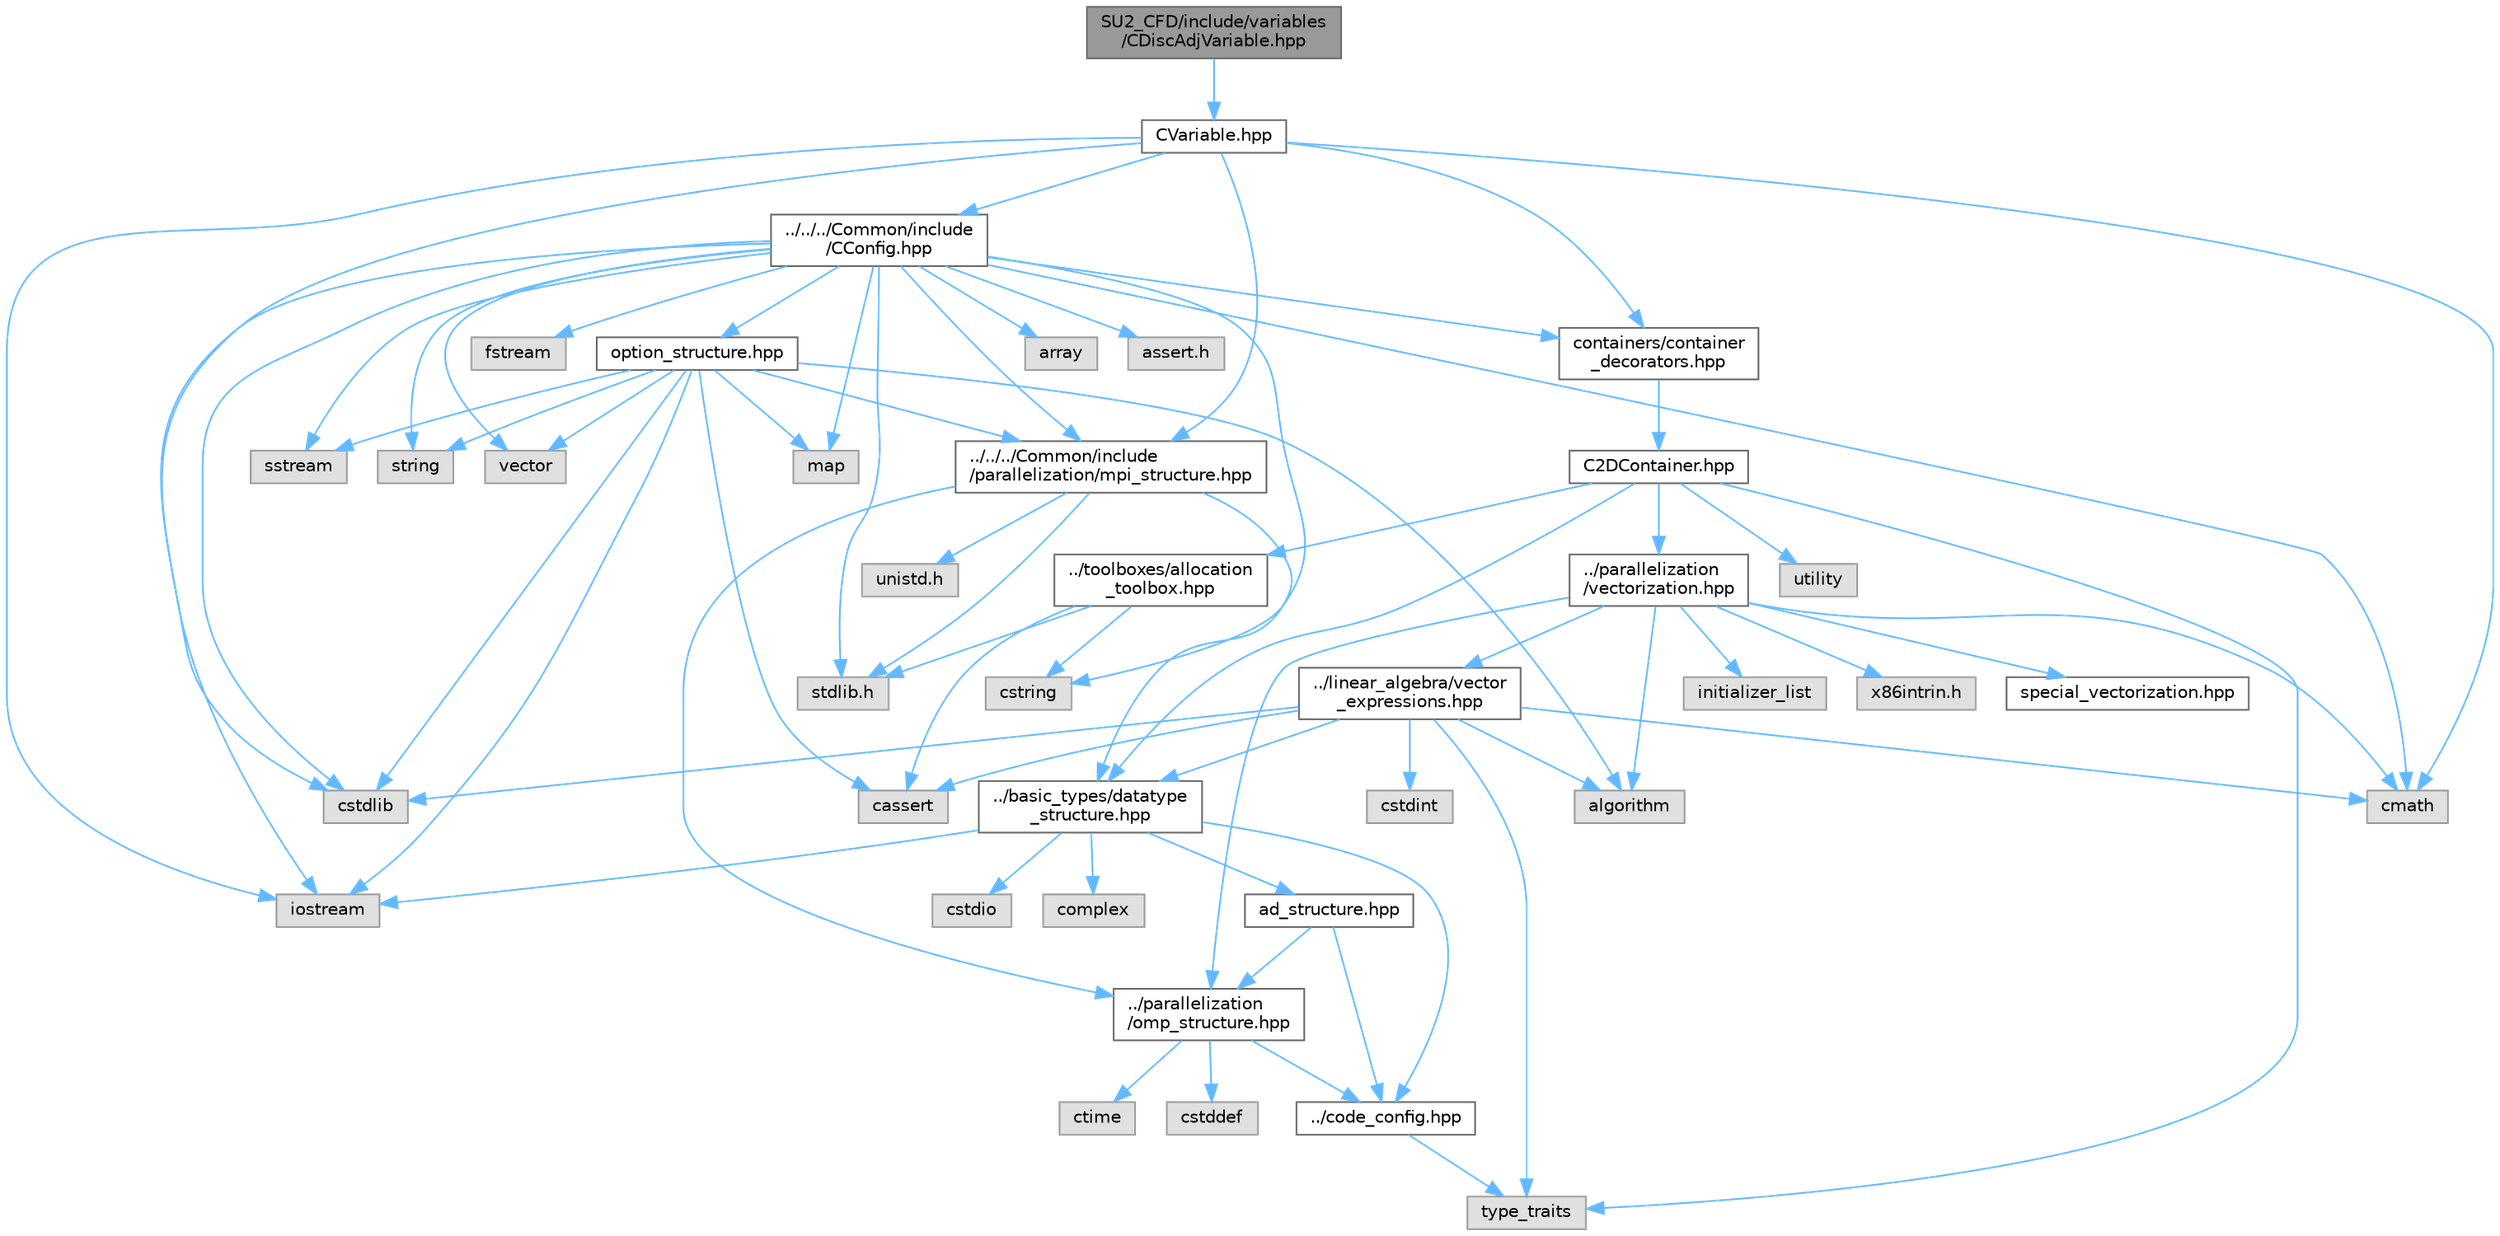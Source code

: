 digraph "SU2_CFD/include/variables/CDiscAdjVariable.hpp"
{
 // LATEX_PDF_SIZE
  bgcolor="transparent";
  edge [fontname=Helvetica,fontsize=10,labelfontname=Helvetica,labelfontsize=10];
  node [fontname=Helvetica,fontsize=10,shape=box,height=0.2,width=0.4];
  Node1 [id="Node000001",label="SU2_CFD/include/variables\l/CDiscAdjVariable.hpp",height=0.2,width=0.4,color="gray40", fillcolor="grey60", style="filled", fontcolor="black",tooltip="Main class for defining the variables of the adjoint solver."];
  Node1 -> Node2 [id="edge1_Node000001_Node000002",color="steelblue1",style="solid",tooltip=" "];
  Node2 [id="Node000002",label="CVariable.hpp",height=0.2,width=0.4,color="grey40", fillcolor="white", style="filled",URL="$CVariable_8hpp.html",tooltip="Declaration and inlines of the parent class for defining problem variables, function definitions in f..."];
  Node2 -> Node3 [id="edge2_Node000002_Node000003",color="steelblue1",style="solid",tooltip=" "];
  Node3 [id="Node000003",label="../../../Common/include\l/parallelization/mpi_structure.hpp",height=0.2,width=0.4,color="grey40", fillcolor="white", style="filled",URL="$mpi__structure_8hpp.html",tooltip="Headers of the mpi interface for generalized datatypes. The subroutines and functions are in the mpi_..."];
  Node3 -> Node4 [id="edge3_Node000003_Node000004",color="steelblue1",style="solid",tooltip=" "];
  Node4 [id="Node000004",label="stdlib.h",height=0.2,width=0.4,color="grey60", fillcolor="#E0E0E0", style="filled",tooltip=" "];
  Node3 -> Node5 [id="edge4_Node000003_Node000005",color="steelblue1",style="solid",tooltip=" "];
  Node5 [id="Node000005",label="../basic_types/datatype\l_structure.hpp",height=0.2,width=0.4,color="grey40", fillcolor="white", style="filled",URL="$datatype__structure_8hpp.html",tooltip="Headers for generalized datatypes, defines an interface for AD types."];
  Node5 -> Node6 [id="edge5_Node000005_Node000006",color="steelblue1",style="solid",tooltip=" "];
  Node6 [id="Node000006",label="iostream",height=0.2,width=0.4,color="grey60", fillcolor="#E0E0E0", style="filled",tooltip=" "];
  Node5 -> Node7 [id="edge6_Node000005_Node000007",color="steelblue1",style="solid",tooltip=" "];
  Node7 [id="Node000007",label="complex",height=0.2,width=0.4,color="grey60", fillcolor="#E0E0E0", style="filled",tooltip=" "];
  Node5 -> Node8 [id="edge7_Node000005_Node000008",color="steelblue1",style="solid",tooltip=" "];
  Node8 [id="Node000008",label="cstdio",height=0.2,width=0.4,color="grey60", fillcolor="#E0E0E0", style="filled",tooltip=" "];
  Node5 -> Node9 [id="edge8_Node000005_Node000009",color="steelblue1",style="solid",tooltip=" "];
  Node9 [id="Node000009",label="../code_config.hpp",height=0.2,width=0.4,color="grey40", fillcolor="white", style="filled",URL="$code__config_8hpp.html",tooltip="Header file for collecting common macros, definitions and type configurations."];
  Node9 -> Node10 [id="edge9_Node000009_Node000010",color="steelblue1",style="solid",tooltip=" "];
  Node10 [id="Node000010",label="type_traits",height=0.2,width=0.4,color="grey60", fillcolor="#E0E0E0", style="filled",tooltip=" "];
  Node5 -> Node11 [id="edge10_Node000005_Node000011",color="steelblue1",style="solid",tooltip=" "];
  Node11 [id="Node000011",label="ad_structure.hpp",height=0.2,width=0.4,color="grey40", fillcolor="white", style="filled",URL="$ad__structure_8hpp.html",tooltip="Main routines for the algorithmic differentiation (AD) structure."];
  Node11 -> Node9 [id="edge11_Node000011_Node000009",color="steelblue1",style="solid",tooltip=" "];
  Node11 -> Node12 [id="edge12_Node000011_Node000012",color="steelblue1",style="solid",tooltip=" "];
  Node12 [id="Node000012",label="../parallelization\l/omp_structure.hpp",height=0.2,width=0.4,color="grey40", fillcolor="white", style="filled",URL="$omp__structure_8hpp.html",tooltip="OpenMP interface header, provides compatibility functions if the code is built without OpenMP support..."];
  Node12 -> Node13 [id="edge13_Node000012_Node000013",color="steelblue1",style="solid",tooltip=" "];
  Node13 [id="Node000013",label="cstddef",height=0.2,width=0.4,color="grey60", fillcolor="#E0E0E0", style="filled",tooltip=" "];
  Node12 -> Node9 [id="edge14_Node000012_Node000009",color="steelblue1",style="solid",tooltip=" "];
  Node12 -> Node14 [id="edge15_Node000012_Node000014",color="steelblue1",style="solid",tooltip=" "];
  Node14 [id="Node000014",label="ctime",height=0.2,width=0.4,color="grey60", fillcolor="#E0E0E0", style="filled",tooltip=" "];
  Node3 -> Node15 [id="edge16_Node000003_Node000015",color="steelblue1",style="solid",tooltip=" "];
  Node15 [id="Node000015",label="unistd.h",height=0.2,width=0.4,color="grey60", fillcolor="#E0E0E0", style="filled",tooltip=" "];
  Node3 -> Node12 [id="edge17_Node000003_Node000012",color="steelblue1",style="solid",tooltip=" "];
  Node2 -> Node16 [id="edge18_Node000002_Node000016",color="steelblue1",style="solid",tooltip=" "];
  Node16 [id="Node000016",label="cmath",height=0.2,width=0.4,color="grey60", fillcolor="#E0E0E0", style="filled",tooltip=" "];
  Node2 -> Node6 [id="edge19_Node000002_Node000006",color="steelblue1",style="solid",tooltip=" "];
  Node2 -> Node17 [id="edge20_Node000002_Node000017",color="steelblue1",style="solid",tooltip=" "];
  Node17 [id="Node000017",label="cstdlib",height=0.2,width=0.4,color="grey60", fillcolor="#E0E0E0", style="filled",tooltip=" "];
  Node2 -> Node18 [id="edge21_Node000002_Node000018",color="steelblue1",style="solid",tooltip=" "];
  Node18 [id="Node000018",label="../../../Common/include\l/CConfig.hpp",height=0.2,width=0.4,color="grey40", fillcolor="white", style="filled",URL="$CConfig_8hpp.html",tooltip="All the information about the definition of the physical problem. The subroutines and functions are i..."];
  Node18 -> Node3 [id="edge22_Node000018_Node000003",color="steelblue1",style="solid",tooltip=" "];
  Node18 -> Node6 [id="edge23_Node000018_Node000006",color="steelblue1",style="solid",tooltip=" "];
  Node18 -> Node17 [id="edge24_Node000018_Node000017",color="steelblue1",style="solid",tooltip=" "];
  Node18 -> Node19 [id="edge25_Node000018_Node000019",color="steelblue1",style="solid",tooltip=" "];
  Node19 [id="Node000019",label="fstream",height=0.2,width=0.4,color="grey60", fillcolor="#E0E0E0", style="filled",tooltip=" "];
  Node18 -> Node20 [id="edge26_Node000018_Node000020",color="steelblue1",style="solid",tooltip=" "];
  Node20 [id="Node000020",label="sstream",height=0.2,width=0.4,color="grey60", fillcolor="#E0E0E0", style="filled",tooltip=" "];
  Node18 -> Node21 [id="edge27_Node000018_Node000021",color="steelblue1",style="solid",tooltip=" "];
  Node21 [id="Node000021",label="string",height=0.2,width=0.4,color="grey60", fillcolor="#E0E0E0", style="filled",tooltip=" "];
  Node18 -> Node22 [id="edge28_Node000018_Node000022",color="steelblue1",style="solid",tooltip=" "];
  Node22 [id="Node000022",label="cstring",height=0.2,width=0.4,color="grey60", fillcolor="#E0E0E0", style="filled",tooltip=" "];
  Node18 -> Node23 [id="edge29_Node000018_Node000023",color="steelblue1",style="solid",tooltip=" "];
  Node23 [id="Node000023",label="vector",height=0.2,width=0.4,color="grey60", fillcolor="#E0E0E0", style="filled",tooltip=" "];
  Node18 -> Node24 [id="edge30_Node000018_Node000024",color="steelblue1",style="solid",tooltip=" "];
  Node24 [id="Node000024",label="array",height=0.2,width=0.4,color="grey60", fillcolor="#E0E0E0", style="filled",tooltip=" "];
  Node18 -> Node4 [id="edge31_Node000018_Node000004",color="steelblue1",style="solid",tooltip=" "];
  Node18 -> Node16 [id="edge32_Node000018_Node000016",color="steelblue1",style="solid",tooltip=" "];
  Node18 -> Node25 [id="edge33_Node000018_Node000025",color="steelblue1",style="solid",tooltip=" "];
  Node25 [id="Node000025",label="map",height=0.2,width=0.4,color="grey60", fillcolor="#E0E0E0", style="filled",tooltip=" "];
  Node18 -> Node26 [id="edge34_Node000018_Node000026",color="steelblue1",style="solid",tooltip=" "];
  Node26 [id="Node000026",label="assert.h",height=0.2,width=0.4,color="grey60", fillcolor="#E0E0E0", style="filled",tooltip=" "];
  Node18 -> Node27 [id="edge35_Node000018_Node000027",color="steelblue1",style="solid",tooltip=" "];
  Node27 [id="Node000027",label="option_structure.hpp",height=0.2,width=0.4,color="grey40", fillcolor="white", style="filled",URL="$option__structure_8hpp.html",tooltip="Defines classes for referencing options for easy input in CConfig."];
  Node27 -> Node3 [id="edge36_Node000027_Node000003",color="steelblue1",style="solid",tooltip=" "];
  Node27 -> Node6 [id="edge37_Node000027_Node000006",color="steelblue1",style="solid",tooltip=" "];
  Node27 -> Node20 [id="edge38_Node000027_Node000020",color="steelblue1",style="solid",tooltip=" "];
  Node27 -> Node21 [id="edge39_Node000027_Node000021",color="steelblue1",style="solid",tooltip=" "];
  Node27 -> Node23 [id="edge40_Node000027_Node000023",color="steelblue1",style="solid",tooltip=" "];
  Node27 -> Node25 [id="edge41_Node000027_Node000025",color="steelblue1",style="solid",tooltip=" "];
  Node27 -> Node17 [id="edge42_Node000027_Node000017",color="steelblue1",style="solid",tooltip=" "];
  Node27 -> Node28 [id="edge43_Node000027_Node000028",color="steelblue1",style="solid",tooltip=" "];
  Node28 [id="Node000028",label="algorithm",height=0.2,width=0.4,color="grey60", fillcolor="#E0E0E0", style="filled",tooltip=" "];
  Node27 -> Node29 [id="edge44_Node000027_Node000029",color="steelblue1",style="solid",tooltip=" "];
  Node29 [id="Node000029",label="cassert",height=0.2,width=0.4,color="grey60", fillcolor="#E0E0E0", style="filled",tooltip=" "];
  Node18 -> Node30 [id="edge45_Node000018_Node000030",color="steelblue1",style="solid",tooltip=" "];
  Node30 [id="Node000030",label="containers/container\l_decorators.hpp",height=0.2,width=0.4,color="grey40", fillcolor="white", style="filled",URL="$container__decorators_8hpp.html",tooltip="Collection of small classes that decorate C2DContainer to augment its functionality,..."];
  Node30 -> Node31 [id="edge46_Node000030_Node000031",color="steelblue1",style="solid",tooltip=" "];
  Node31 [id="Node000031",label="C2DContainer.hpp",height=0.2,width=0.4,color="grey40", fillcolor="white", style="filled",URL="$C2DContainer_8hpp.html",tooltip="A templated vector/matrix object."];
  Node31 -> Node32 [id="edge47_Node000031_Node000032",color="steelblue1",style="solid",tooltip=" "];
  Node32 [id="Node000032",label="../toolboxes/allocation\l_toolbox.hpp",height=0.2,width=0.4,color="grey40", fillcolor="white", style="filled",URL="$allocation__toolbox_8hpp.html",tooltip="Helper function and classes for memory allocation. Focus on portability across platforms."];
  Node32 -> Node4 [id="edge48_Node000032_Node000004",color="steelblue1",style="solid",tooltip=" "];
  Node32 -> Node22 [id="edge49_Node000032_Node000022",color="steelblue1",style="solid",tooltip=" "];
  Node32 -> Node29 [id="edge50_Node000032_Node000029",color="steelblue1",style="solid",tooltip=" "];
  Node31 -> Node5 [id="edge51_Node000031_Node000005",color="steelblue1",style="solid",tooltip=" "];
  Node31 -> Node33 [id="edge52_Node000031_Node000033",color="steelblue1",style="solid",tooltip=" "];
  Node33 [id="Node000033",label="../parallelization\l/vectorization.hpp",height=0.2,width=0.4,color="grey40", fillcolor="white", style="filled",URL="$vectorization_8hpp.html",tooltip="Implementation of a portable SIMD type."];
  Node33 -> Node34 [id="edge53_Node000033_Node000034",color="steelblue1",style="solid",tooltip=" "];
  Node34 [id="Node000034",label="../linear_algebra/vector\l_expressions.hpp",height=0.2,width=0.4,color="grey40", fillcolor="white", style="filled",URL="$vector__expressions_8hpp.html",tooltip="Expression templates for vector types with coefficient-wise operations."];
  Node34 -> Node5 [id="edge54_Node000034_Node000005",color="steelblue1",style="solid",tooltip=" "];
  Node34 -> Node10 [id="edge55_Node000034_Node000010",color="steelblue1",style="solid",tooltip=" "];
  Node34 -> Node28 [id="edge56_Node000034_Node000028",color="steelblue1",style="solid",tooltip=" "];
  Node34 -> Node29 [id="edge57_Node000034_Node000029",color="steelblue1",style="solid",tooltip=" "];
  Node34 -> Node17 [id="edge58_Node000034_Node000017",color="steelblue1",style="solid",tooltip=" "];
  Node34 -> Node16 [id="edge59_Node000034_Node000016",color="steelblue1",style="solid",tooltip=" "];
  Node34 -> Node35 [id="edge60_Node000034_Node000035",color="steelblue1",style="solid",tooltip=" "];
  Node35 [id="Node000035",label="cstdint",height=0.2,width=0.4,color="grey60", fillcolor="#E0E0E0", style="filled",tooltip=" "];
  Node33 -> Node12 [id="edge61_Node000033_Node000012",color="steelblue1",style="solid",tooltip=" "];
  Node33 -> Node36 [id="edge62_Node000033_Node000036",color="steelblue1",style="solid",tooltip=" "];
  Node36 [id="Node000036",label="initializer_list",height=0.2,width=0.4,color="grey60", fillcolor="#E0E0E0", style="filled",tooltip=" "];
  Node33 -> Node28 [id="edge63_Node000033_Node000028",color="steelblue1",style="solid",tooltip=" "];
  Node33 -> Node16 [id="edge64_Node000033_Node000016",color="steelblue1",style="solid",tooltip=" "];
  Node33 -> Node37 [id="edge65_Node000033_Node000037",color="steelblue1",style="solid",tooltip=" "];
  Node37 [id="Node000037",label="x86intrin.h",height=0.2,width=0.4,color="grey60", fillcolor="#E0E0E0", style="filled",tooltip=" "];
  Node33 -> Node38 [id="edge66_Node000033_Node000038",color="steelblue1",style="solid",tooltip=" "];
  Node38 [id="Node000038",label="special_vectorization.hpp",height=0.2,width=0.4,color="grey40", fillcolor="white", style="filled",URL="$special__vectorization_8hpp.html",tooltip="Code generator header to create specializations of simd::Array."];
  Node31 -> Node39 [id="edge67_Node000031_Node000039",color="steelblue1",style="solid",tooltip=" "];
  Node39 [id="Node000039",label="utility",height=0.2,width=0.4,color="grey60", fillcolor="#E0E0E0", style="filled",tooltip=" "];
  Node31 -> Node10 [id="edge68_Node000031_Node000010",color="steelblue1",style="solid",tooltip=" "];
  Node2 -> Node30 [id="edge69_Node000002_Node000030",color="steelblue1",style="solid",tooltip=" "];
}
